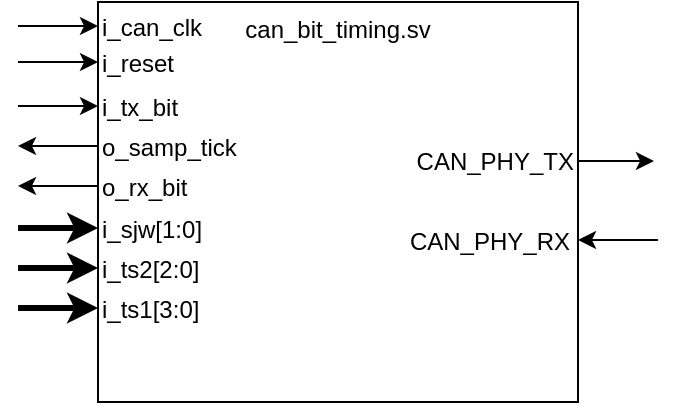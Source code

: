 <mxfile version="13.0.1" type="device"><diagram id="A-LnTvqA6JeFy_pOGVuc" name="Page-1"><mxGraphModel dx="2310" dy="762" grid="1" gridSize="10" guides="1" tooltips="1" connect="1" arrows="1" fold="1" page="1" pageScale="1" pageWidth="850" pageHeight="1100" math="0" shadow="0"><root><mxCell id="0"/><mxCell id="1" parent="0"/><mxCell id="qVOr__rZyc8a2mcUzLVl-2" value="" style="endArrow=classic;html=1;" parent="1" edge="1"><mxGeometry width="50" height="50" relative="1" as="geometry"><mxPoint x="-192" y="219.5" as="sourcePoint"/><mxPoint x="-152" y="219.5" as="targetPoint"/></mxGeometry></mxCell><mxCell id="qVOr__rZyc8a2mcUzLVl-3" value="" style="endArrow=classic;html=1;" parent="1" edge="1"><mxGeometry width="50" height="50" relative="1" as="geometry"><mxPoint x="-430" y="212" as="sourcePoint"/><mxPoint x="-470" y="212" as="targetPoint"/><Array as="points"><mxPoint x="-450" y="212"/></Array></mxGeometry></mxCell><mxCell id="qVOr__rZyc8a2mcUzLVl-5" value="" style="endArrow=classic;html=1;" parent="1" edge="1"><mxGeometry width="50" height="50" relative="1" as="geometry"><mxPoint x="-470" y="152" as="sourcePoint"/><mxPoint x="-430" y="152" as="targetPoint"/><Array as="points"><mxPoint x="-440" y="152"/></Array></mxGeometry></mxCell><mxCell id="qVOr__rZyc8a2mcUzLVl-7" value="" style="endArrow=classic;html=1;" parent="1" edge="1"><mxGeometry width="50" height="50" relative="1" as="geometry"><mxPoint x="-470" y="170" as="sourcePoint"/><mxPoint x="-430" y="170" as="targetPoint"/><Array as="points"><mxPoint x="-440" y="170"/></Array></mxGeometry></mxCell><mxCell id="qVOr__rZyc8a2mcUzLVl-8" value="" style="endArrow=classic;html=1;strokeWidth=3;" parent="1" edge="1"><mxGeometry width="50" height="50" relative="1" as="geometry"><mxPoint x="-470" y="253" as="sourcePoint"/><mxPoint x="-430" y="253" as="targetPoint"/><Array as="points"><mxPoint x="-440" y="253"/></Array></mxGeometry></mxCell><mxCell id="qVOr__rZyc8a2mcUzLVl-9" value="" style="endArrow=classic;html=1;strokeWidth=3;" parent="1" edge="1"><mxGeometry width="50" height="50" relative="1" as="geometry"><mxPoint x="-470" y="273" as="sourcePoint"/><mxPoint x="-430" y="273" as="targetPoint"/><Array as="points"><mxPoint x="-440" y="273"/></Array></mxGeometry></mxCell><mxCell id="qVOr__rZyc8a2mcUzLVl-17" value="" style="endArrow=classic;html=1;strokeWidth=3;" parent="1" edge="1"><mxGeometry width="50" height="50" relative="1" as="geometry"><mxPoint x="-470" y="293" as="sourcePoint"/><mxPoint x="-430" y="293" as="targetPoint"/><Array as="points"><mxPoint x="-440" y="293"/></Array></mxGeometry></mxCell><mxCell id="qVOr__rZyc8a2mcUzLVl-18" value="" style="endArrow=classic;html=1;" parent="1" edge="1"><mxGeometry width="50" height="50" relative="1" as="geometry"><mxPoint x="-470" y="192" as="sourcePoint"/><mxPoint x="-430" y="192" as="targetPoint"/><Array as="points"><mxPoint x="-440" y="192"/></Array></mxGeometry></mxCell><mxCell id="qVOr__rZyc8a2mcUzLVl-32" value="" style="endArrow=classic;html=1;" parent="1" edge="1"><mxGeometry width="50" height="50" relative="1" as="geometry"><mxPoint x="-430" y="232" as="sourcePoint"/><mxPoint x="-470" y="232" as="targetPoint"/><Array as="points"><mxPoint x="-450" y="232"/></Array></mxGeometry></mxCell><mxCell id="qVOr__rZyc8a2mcUzLVl-36" value="" style="endArrow=classic;html=1;" parent="1" edge="1"><mxGeometry width="50" height="50" relative="1" as="geometry"><mxPoint x="-150" y="259" as="sourcePoint"/><mxPoint x="-190" y="259" as="targetPoint"/></mxGeometry></mxCell><mxCell id="Z-VBHHVWK1Z9cD_jPhHM-1" value="&lt;div&gt;can_bit_timing.sv&lt;br&gt;&lt;/div&gt;&lt;div&gt;&lt;br&gt;&lt;/div&gt;&lt;div&gt;&lt;br&gt;&lt;/div&gt;&lt;div&gt;&lt;br&gt;&lt;/div&gt;&lt;div&gt;&lt;br&gt;&lt;/div&gt;&lt;div&gt;&lt;br&gt;&lt;/div&gt;&lt;div&gt;&lt;br&gt;&lt;/div&gt;&lt;div&gt;&lt;br&gt;&lt;/div&gt;&lt;div&gt;&lt;br&gt;&lt;/div&gt;&lt;div&gt;&lt;br&gt;&lt;/div&gt;&lt;div&gt;&lt;br&gt;&lt;/div&gt;&lt;div&gt;&lt;br&gt;&lt;/div&gt;&lt;div&gt;&lt;br&gt;&lt;/div&gt;" style="rounded=0;whiteSpace=wrap;html=1;" vertex="1" parent="1"><mxGeometry x="-430" y="140" width="240" height="200" as="geometry"/></mxCell><mxCell id="Z-VBHHVWK1Z9cD_jPhHM-2" value="i_can_clk" style="text;html=1;strokeColor=none;fillColor=none;align=left;verticalAlign=middle;whiteSpace=wrap;rounded=0;" vertex="1" parent="1"><mxGeometry x="-430" y="142.5" width="40" height="20" as="geometry"/></mxCell><mxCell id="Z-VBHHVWK1Z9cD_jPhHM-3" value="i_reset" style="text;html=1;strokeColor=none;fillColor=none;align=left;verticalAlign=middle;whiteSpace=wrap;rounded=0;" vertex="1" parent="1"><mxGeometry x="-430" y="160.5" width="40" height="20" as="geometry"/></mxCell><mxCell id="Z-VBHHVWK1Z9cD_jPhHM-4" value="i_sjw[1:0]" style="text;html=1;strokeColor=none;fillColor=none;align=left;verticalAlign=middle;whiteSpace=wrap;rounded=0;" vertex="1" parent="1"><mxGeometry x="-430" y="243.5" width="40" height="20" as="geometry"/></mxCell><mxCell id="Z-VBHHVWK1Z9cD_jPhHM-5" value="i_ts2[2:0]" style="text;html=1;strokeColor=none;fillColor=none;align=left;verticalAlign=middle;whiteSpace=wrap;rounded=0;" vertex="1" parent="1"><mxGeometry x="-430" y="263.5" width="40" height="20" as="geometry"/></mxCell><mxCell id="Z-VBHHVWK1Z9cD_jPhHM-6" value="i_ts1[3:0]" style="text;html=1;strokeColor=none;fillColor=none;align=left;verticalAlign=middle;whiteSpace=wrap;rounded=0;" vertex="1" parent="1"><mxGeometry x="-430" y="283.5" width="40" height="20" as="geometry"/></mxCell><mxCell id="Z-VBHHVWK1Z9cD_jPhHM-7" value="i_tx_bit" style="text;html=1;strokeColor=none;fillColor=none;align=left;verticalAlign=middle;whiteSpace=wrap;rounded=0;" vertex="1" parent="1"><mxGeometry x="-430" y="182.5" width="40" height="20" as="geometry"/></mxCell><mxCell id="Z-VBHHVWK1Z9cD_jPhHM-8" value="o_rx_bit" style="text;html=1;strokeColor=none;fillColor=none;align=left;verticalAlign=middle;whiteSpace=wrap;rounded=0;" vertex="1" parent="1"><mxGeometry x="-430" y="222.5" width="40" height="20" as="geometry"/></mxCell><mxCell id="Z-VBHHVWK1Z9cD_jPhHM-9" value="o_samp_tick" style="text;html=1;strokeColor=none;fillColor=none;align=left;verticalAlign=middle;whiteSpace=wrap;rounded=0;" vertex="1" parent="1"><mxGeometry x="-430" y="202.5" width="40" height="20" as="geometry"/></mxCell><mxCell id="Z-VBHHVWK1Z9cD_jPhHM-10" value="CAN_PHY_TX" style="text;html=1;strokeColor=none;fillColor=none;align=right;verticalAlign=middle;whiteSpace=wrap;rounded=0;" vertex="1" parent="1"><mxGeometry x="-230" y="210" width="40" height="20" as="geometry"/></mxCell><mxCell id="Z-VBHHVWK1Z9cD_jPhHM-11" value="CAN_PHY_RX" style="text;html=1;strokeColor=none;fillColor=none;align=right;verticalAlign=middle;whiteSpace=wrap;rounded=0;" vertex="1" parent="1"><mxGeometry x="-232" y="250" width="40" height="20" as="geometry"/></mxCell></root></mxGraphModel></diagram></mxfile>